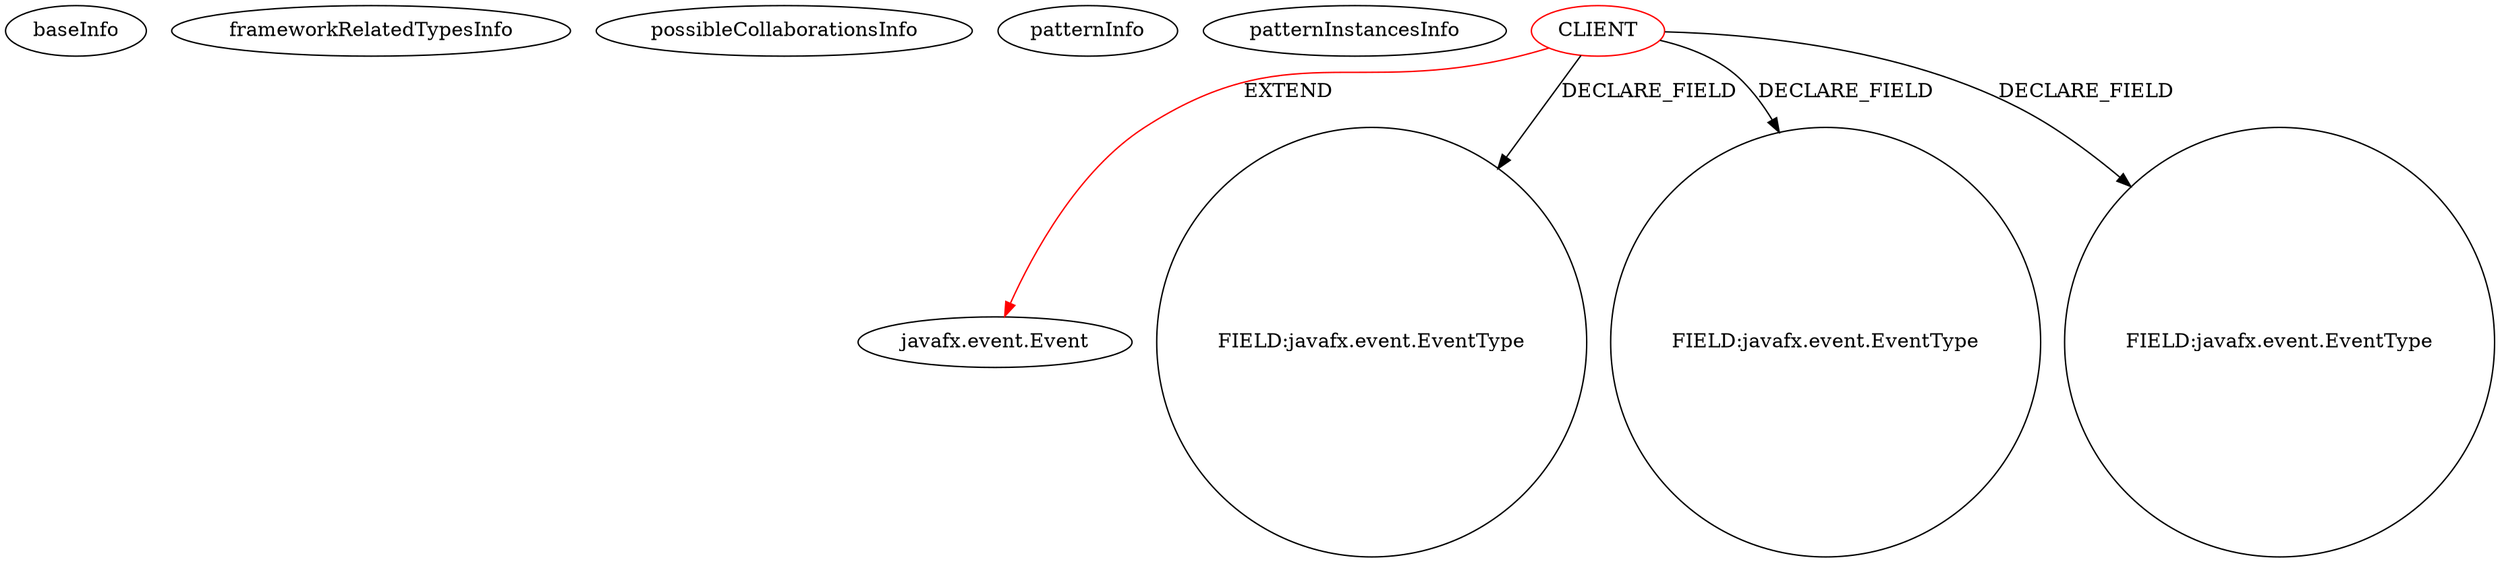 digraph {
baseInfo[graphId=419,category="pattern",isAnonymous=false,possibleRelation=false]
frameworkRelatedTypesInfo[0="javafx.event.Event"]
possibleCollaborationsInfo[]
patternInfo[frequency=2.0,patternRootClient=0]
patternInstancesInfo[0="mfischbo-fxplumber~/mfischbo-fxplumber/fxplumber-master/fxplumber/src/main/java/de/artignition/fxplumber/event/ConnectorEvent.java~ConnectorEvent~3610",1="mfischbo-fxplumber~/mfischbo-fxplumber/fxplumber-master/fxplumber/src/main/java/de/artignition/fxplumber/event/ConnectionEvent.java~ConnectionEvent~3608"]
1[label="javafx.event.Event",vertexType="FRAMEWORK_CLASS_TYPE",isFrameworkType=false]
0[label="CLIENT",vertexType="ROOT_CLIENT_CLASS_DECLARATION",isFrameworkType=false,color=red]
10[label="FIELD:javafx.event.EventType",vertexType="FIELD_DECLARATION",isFrameworkType=false,shape=circle]
8[label="FIELD:javafx.event.EventType",vertexType="FIELD_DECLARATION",isFrameworkType=false,shape=circle]
2[label="FIELD:javafx.event.EventType",vertexType="FIELD_DECLARATION",isFrameworkType=false,shape=circle]
0->1[label="EXTEND",color=red]
0->10[label="DECLARE_FIELD"]
0->2[label="DECLARE_FIELD"]
0->8[label="DECLARE_FIELD"]
}
